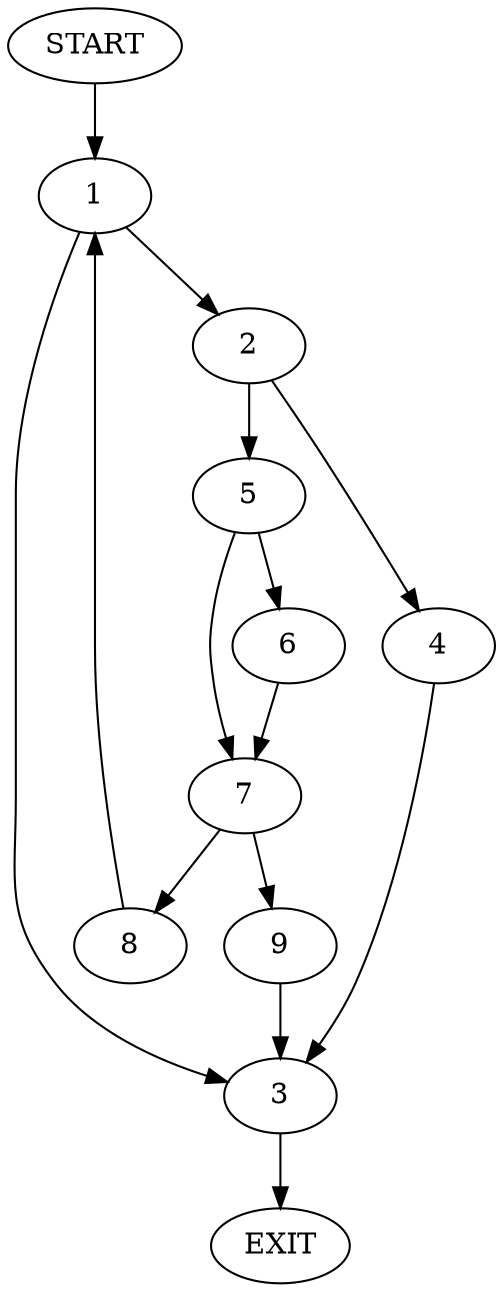 digraph {
0 [label="START"]
10 [label="EXIT"]
0 -> 1
1 -> 2
1 -> 3
3 -> 10
2 -> 4
2 -> 5
5 -> 6
5 -> 7
4 -> 3
7 -> 8
7 -> 9
6 -> 7
8 -> 1
9 -> 3
}

